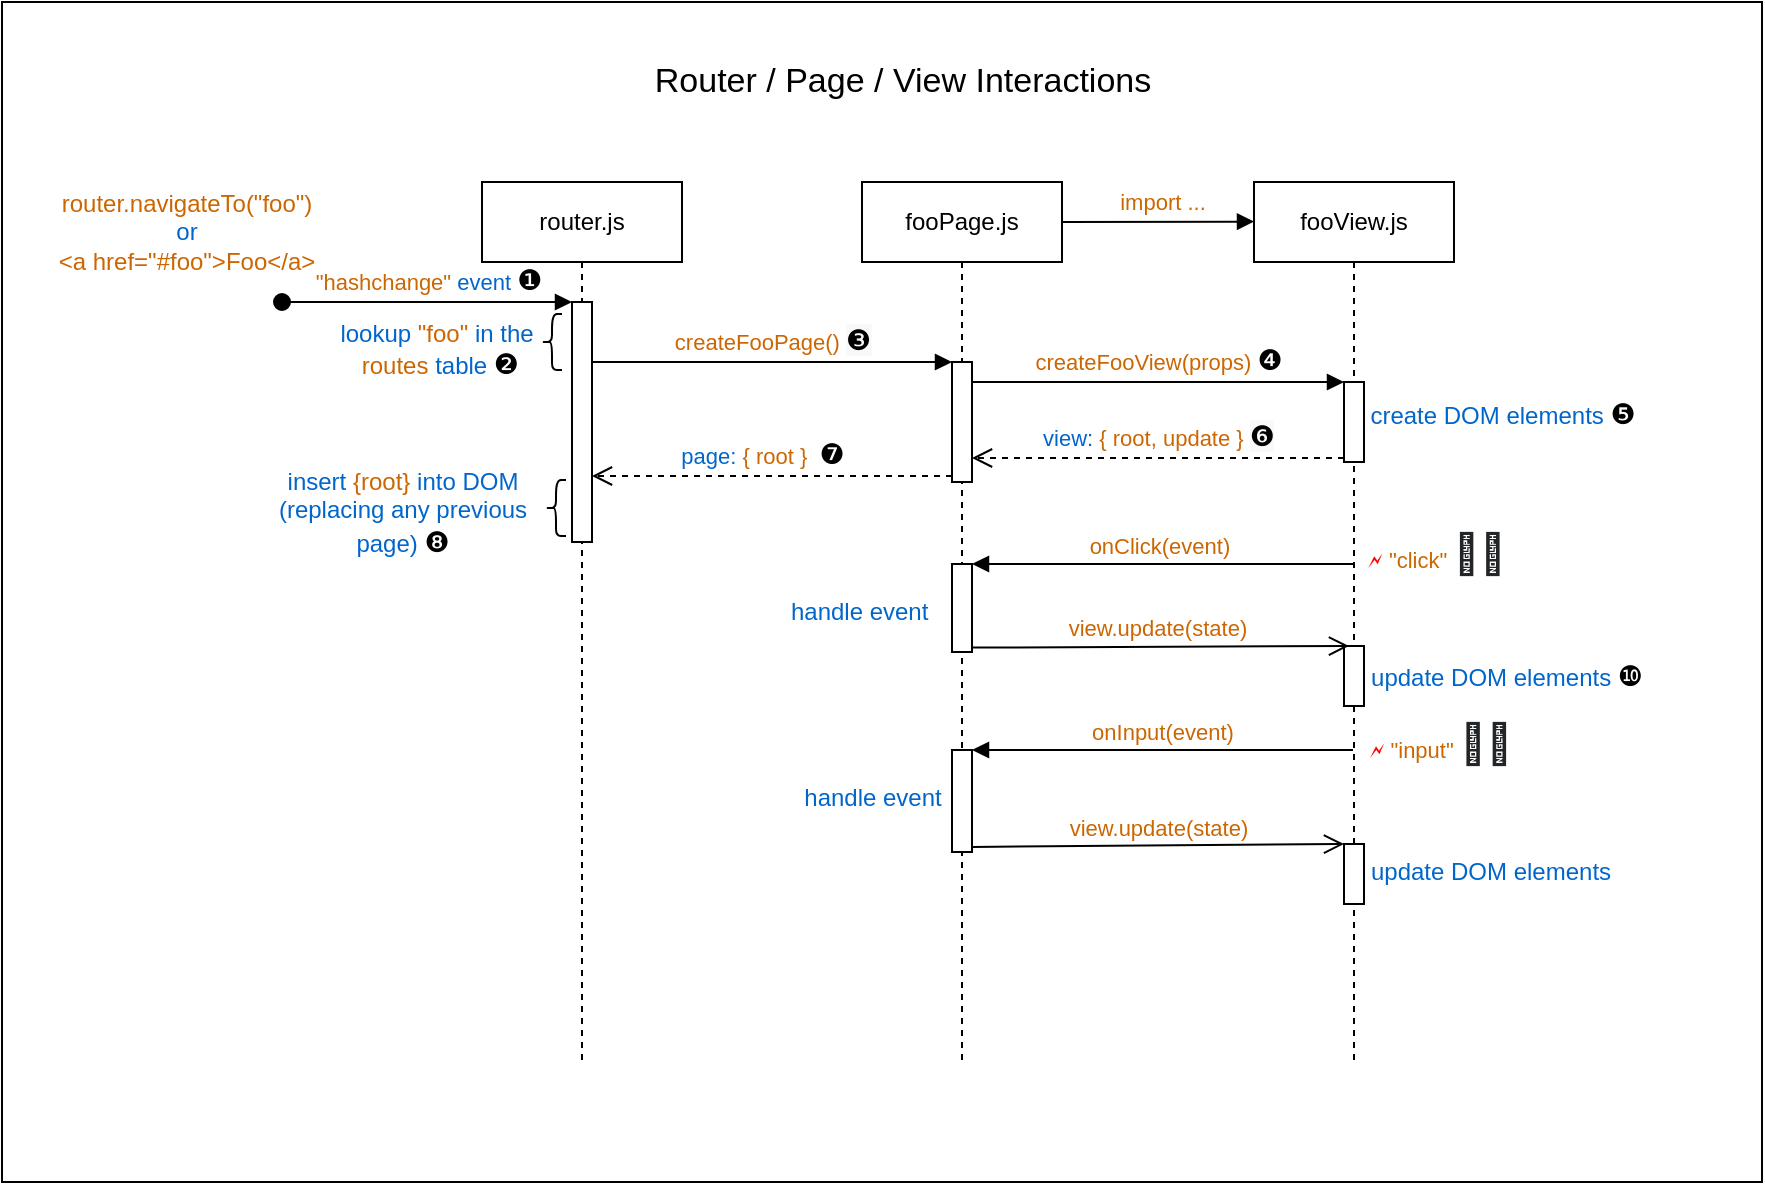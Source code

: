 <mxfile version="18.0.1" type="device"><diagram id="hFT0l50FGTM8IRVNL0n2" name="Page-1"><mxGraphModel dx="1375" dy="811" grid="1" gridSize="10" guides="1" tooltips="1" connect="1" arrows="1" fold="1" page="1" pageScale="1" pageWidth="1169" pageHeight="827" math="0" shadow="0"><root><mxCell id="0"/><mxCell id="1" parent="0"/><mxCell id="d380ivgPnymrnlAmOq_i-31" value="" style="rounded=0;whiteSpace=wrap;html=1;fontColor=#0066CC;" parent="1" vertex="1"><mxGeometry x="145" y="140" width="880" height="590" as="geometry"/></mxCell><mxCell id="ynehHtsgB5LrogKj6uvE-44" value="createFooView(props)" style="html=1;verticalAlign=bottom;endArrow=block;entryX=0;entryY=0;rounded=0;" parent="1" edge="1"><mxGeometry relative="1" as="geometry"><mxPoint x="505" y="130" as="sourcePoint"/></mxGeometry></mxCell><mxCell id="ynehHtsgB5LrogKj6uvE-45" value="{ root, update }" style="html=1;verticalAlign=bottom;endArrow=open;dashed=1;endSize=8;exitX=0;exitY=0.95;rounded=0;" parent="1" edge="1"><mxGeometry relative="1" as="geometry"><mxPoint x="505" y="177.5" as="targetPoint"/></mxGeometry></mxCell><mxCell id="ynehHtsgB5LrogKj6uvE-46" value="&lt;font color=&quot;#cc6600&quot;&gt;&quot;hashchange&quot;&lt;/font&gt; &lt;font color=&quot;#0066cc&quot;&gt;event&amp;nbsp;&lt;/font&gt;&lt;span style=&quot;font-size: 14px;&quot;&gt;❶&lt;/span&gt;" style="html=1;verticalAlign=bottom;startArrow=oval;startFill=1;endArrow=block;startSize=8;rounded=0;entryX=0;entryY=0;entryDx=0;entryDy=0;entryPerimeter=0;" parent="1" target="d380ivgPnymrnlAmOq_i-2" edge="1"><mxGeometry width="60" relative="1" as="geometry"><mxPoint x="285" y="290" as="sourcePoint"/><mxPoint x="425" y="290" as="targetPoint"/></mxGeometry></mxCell><mxCell id="d380ivgPnymrnlAmOq_i-1" value="router.js" style="shape=umlLifeline;perimeter=lifelinePerimeter;whiteSpace=wrap;html=1;container=1;collapsible=0;recursiveResize=0;outlineConnect=0;" parent="1" vertex="1"><mxGeometry x="385" y="230" width="100" height="440" as="geometry"/></mxCell><mxCell id="d380ivgPnymrnlAmOq_i-2" value="" style="html=1;points=[];perimeter=orthogonalPerimeter;" parent="d380ivgPnymrnlAmOq_i-1" vertex="1"><mxGeometry x="45" y="60" width="10" height="120" as="geometry"/></mxCell><mxCell id="d380ivgPnymrnlAmOq_i-3" value="fooPage.js" style="shape=umlLifeline;perimeter=lifelinePerimeter;whiteSpace=wrap;html=1;container=1;collapsible=0;recursiveResize=0;outlineConnect=0;" parent="1" vertex="1"><mxGeometry x="575" y="230" width="100" height="440" as="geometry"/></mxCell><mxCell id="d380ivgPnymrnlAmOq_i-4" value="&lt;font color=&quot;#0066cc&quot;&gt;handle event&amp;nbsp;&lt;/font&gt;" style="text;html=1;resizable=0;autosize=1;align=center;verticalAlign=middle;points=[];fillColor=none;strokeColor=none;rounded=0;" parent="d380ivgPnymrnlAmOq_i-3" vertex="1"><mxGeometry x="-45" y="205" width="90" height="20" as="geometry"/></mxCell><mxCell id="d380ivgPnymrnlAmOq_i-5" value="&lt;font color=&quot;#0066cc&quot;&gt;handle event&lt;/font&gt;" style="text;html=1;resizable=0;autosize=1;align=center;verticalAlign=middle;points=[];fillColor=none;strokeColor=none;rounded=0;" parent="d380ivgPnymrnlAmOq_i-3" vertex="1"><mxGeometry x="-35" y="298" width="80" height="20" as="geometry"/></mxCell><mxCell id="d380ivgPnymrnlAmOq_i-6" value="" style="html=1;points=[];perimeter=orthogonalPerimeter;" parent="d380ivgPnymrnlAmOq_i-3" vertex="1"><mxGeometry x="45" y="191" width="10" height="44" as="geometry"/></mxCell><mxCell id="d380ivgPnymrnlAmOq_i-7" value="" style="html=1;points=[];perimeter=orthogonalPerimeter;" parent="d380ivgPnymrnlAmOq_i-3" vertex="1"><mxGeometry x="45" y="284" width="10" height="51" as="geometry"/></mxCell><mxCell id="d380ivgPnymrnlAmOq_i-8" value="" style="html=1;points=[];perimeter=orthogonalPerimeter;" parent="d380ivgPnymrnlAmOq_i-3" vertex="1"><mxGeometry x="45" y="90" width="10" height="60" as="geometry"/></mxCell><mxCell id="d380ivgPnymrnlAmOq_i-9" value="fooView.js" style="shape=umlLifeline;perimeter=lifelinePerimeter;whiteSpace=wrap;html=1;container=1;collapsible=0;recursiveResize=0;outlineConnect=0;" parent="1" vertex="1"><mxGeometry x="771" y="230" width="100" height="440" as="geometry"/></mxCell><mxCell id="d380ivgPnymrnlAmOq_i-10" value="" style="rounded=0;whiteSpace=wrap;html=1;" parent="d380ivgPnymrnlAmOq_i-9" vertex="1"><mxGeometry x="45" y="232" width="10" height="30" as="geometry"/></mxCell><mxCell id="d380ivgPnymrnlAmOq_i-11" value="" style="rounded=0;whiteSpace=wrap;html=1;" parent="d380ivgPnymrnlAmOq_i-9" vertex="1"><mxGeometry x="45" y="331" width="10" height="30" as="geometry"/></mxCell><mxCell id="d380ivgPnymrnlAmOq_i-12" value="" style="html=1;points=[];perimeter=orthogonalPerimeter;" parent="d380ivgPnymrnlAmOq_i-9" vertex="1"><mxGeometry x="45" y="100" width="10" height="40" as="geometry"/></mxCell><mxCell id="d380ivgPnymrnlAmOq_i-13" value="&lt;font color=&quot;#0066cc&quot;&gt;update DOM elements&amp;nbsp;&lt;/font&gt;&lt;font style=&quot;font-size: 14px;&quot;&gt;❿&lt;/font&gt;" style="text;html=1;resizable=0;autosize=1;align=center;verticalAlign=middle;points=[];fillColor=none;strokeColor=none;rounded=0;" parent="1" vertex="1"><mxGeometry x="822" y="467" width="150" height="20" as="geometry"/></mxCell><mxCell id="d380ivgPnymrnlAmOq_i-14" value="&lt;font color=&quot;#0066cc&quot;&gt;update DOM elements&lt;/font&gt;" style="text;html=1;resizable=0;autosize=1;align=center;verticalAlign=middle;points=[];fillColor=none;strokeColor=none;rounded=0;" parent="1" vertex="1"><mxGeometry x="819" y="565" width="140" height="20" as="geometry"/></mxCell><mxCell id="d380ivgPnymrnlAmOq_i-15" value="&lt;font color=&quot;#cc6600&quot;&gt;view.update(state)&amp;nbsp;&lt;/font&gt;" style="html=1;verticalAlign=bottom;endArrow=open;endSize=8;exitX=1;exitY=0.95;rounded=0;entryX=0.25;entryY=0;entryDx=0;entryDy=0;" parent="1" source="d380ivgPnymrnlAmOq_i-6" target="d380ivgPnymrnlAmOq_i-10" edge="1"><mxGeometry relative="1" as="geometry"><mxPoint x="815" y="473" as="targetPoint"/></mxGeometry></mxCell><mxCell id="d380ivgPnymrnlAmOq_i-16" value="&lt;font color=&quot;#cc6600&quot;&gt;onClick(event)&lt;/font&gt;&lt;font color=&quot;#0066cc&quot;&gt;&amp;nbsp;&lt;/font&gt;" style="html=1;verticalAlign=bottom;endArrow=block;entryX=1;entryY=0;rounded=0;" parent="1" target="d380ivgPnymrnlAmOq_i-6" edge="1"><mxGeometry relative="1" as="geometry"><mxPoint x="820.5" y="421" as="sourcePoint"/></mxGeometry></mxCell><mxCell id="d380ivgPnymrnlAmOq_i-17" value="&lt;font color=&quot;#cc6600&quot;&gt;view.update(state)&lt;/font&gt;" style="html=1;verticalAlign=bottom;endArrow=open;endSize=8;exitX=1;exitY=0.95;rounded=0;entryX=0;entryY=0;entryDx=0;entryDy=0;" parent="1" source="d380ivgPnymrnlAmOq_i-7" target="d380ivgPnymrnlAmOq_i-11" edge="1"><mxGeometry relative="1" as="geometry"><mxPoint x="815" y="572" as="targetPoint"/></mxGeometry></mxCell><mxCell id="d380ivgPnymrnlAmOq_i-18" value="&lt;span style=&quot;color: rgb(204, 102, 0);&quot;&gt;onInput(event)&lt;/span&gt;" style="html=1;verticalAlign=bottom;endArrow=block;entryX=1;entryY=0;rounded=0;" parent="1" target="d380ivgPnymrnlAmOq_i-7" edge="1"><mxGeometry relative="1" as="geometry"><mxPoint x="820.5" y="514" as="sourcePoint"/></mxGeometry></mxCell><mxCell id="d380ivgPnymrnlAmOq_i-19" value="&lt;font color=&quot;#cc6600&quot;&gt;createFooPage()&amp;nbsp;&lt;/font&gt;&lt;span style=&quot;font-size: 14px; background-color: rgb(248, 249, 250);&quot;&gt;❸&lt;/span&gt;" style="html=1;verticalAlign=bottom;endArrow=block;entryX=0;entryY=0;rounded=0;" parent="1" source="d380ivgPnymrnlAmOq_i-2" target="d380ivgPnymrnlAmOq_i-8" edge="1"><mxGeometry relative="1" as="geometry"><mxPoint x="455" y="310" as="sourcePoint"/></mxGeometry></mxCell><mxCell id="d380ivgPnymrnlAmOq_i-20" value="&lt;font color=&quot;#0066cc&quot;&gt;page:&lt;/font&gt;&lt;font color=&quot;#cc6600&quot;&gt; { root }&amp;nbsp;&amp;nbsp;&lt;/font&gt;&lt;span style=&quot;font-size: 14px;&quot;&gt;❼&lt;/span&gt;" style="html=1;verticalAlign=bottom;endArrow=open;dashed=1;endSize=8;exitX=0;exitY=0.95;rounded=0;" parent="1" source="d380ivgPnymrnlAmOq_i-8" target="d380ivgPnymrnlAmOq_i-2" edge="1"><mxGeometry x="0.056" relative="1" as="geometry"><mxPoint x="455" y="386" as="targetPoint"/><mxPoint as="offset"/></mxGeometry></mxCell><mxCell id="d380ivgPnymrnlAmOq_i-21" value="&lt;font color=&quot;#cc6600&quot;&gt;createFooView(props)&amp;nbsp;&lt;/font&gt;&lt;span style=&quot;font-size: 14px;&quot;&gt;❹&lt;/span&gt;" style="html=1;verticalAlign=bottom;endArrow=block;entryX=0;entryY=0;rounded=0;" parent="1" source="d380ivgPnymrnlAmOq_i-8" target="d380ivgPnymrnlAmOq_i-12" edge="1"><mxGeometry relative="1" as="geometry"><mxPoint x="635" y="330" as="sourcePoint"/></mxGeometry></mxCell><mxCell id="d380ivgPnymrnlAmOq_i-22" value="&lt;font color=&quot;#0066cc&quot;&gt;view:&lt;/font&gt;&lt;font color=&quot;#cc6600&quot;&gt; { root, update }&amp;nbsp;&lt;/font&gt;&lt;span style=&quot;font-size: 14px; background-color: rgb(248, 249, 250);&quot;&gt;❻&lt;/span&gt;" style="html=1;verticalAlign=bottom;endArrow=open;dashed=1;endSize=8;exitX=0;exitY=0.95;rounded=0;" parent="1" source="d380ivgPnymrnlAmOq_i-12" target="d380ivgPnymrnlAmOq_i-8" edge="1"><mxGeometry relative="1" as="geometry"><mxPoint x="635" y="378" as="targetPoint"/></mxGeometry></mxCell><mxCell id="d380ivgPnymrnlAmOq_i-24" value="&lt;span style=&quot;color: rgb(0, 0, 0); font-family: &amp;quot;Times New Roman&amp;quot;; font-size: medium;&quot;&gt;&amp;nbsp;&lt;/span&gt;&lt;font color=&quot;#cc6600&quot; face=&quot;Helvetica&quot;&gt;import ...&lt;/font&gt;" style="html=1;verticalAlign=bottom;endArrow=block;rounded=0;fontFamily=Lucida Console;fontColor=#994C00;entryX=0.14;entryY=0.045;entryDx=0;entryDy=0;entryPerimeter=0;" parent="1" edge="1"><mxGeometry width="80" relative="1" as="geometry"><mxPoint x="675" y="250" as="sourcePoint"/><mxPoint x="771" y="249.8" as="targetPoint"/></mxGeometry></mxCell><mxCell id="d380ivgPnymrnlAmOq_i-25" value="&lt;font color=&quot;#0066cc&quot;&gt;create DOM elements&amp;nbsp;&lt;/font&gt;&lt;span style=&quot;font-size: 14px; background-color: rgb(255, 255, 255);&quot;&gt;❺&lt;/span&gt;" style="text;html=1;resizable=0;autosize=1;align=center;verticalAlign=middle;points=[];fillColor=none;strokeColor=none;rounded=0;" parent="1" vertex="1"><mxGeometry x="820" y="336" width="150" height="20" as="geometry"/></mxCell><mxCell id="d380ivgPnymrnlAmOq_i-26" value="&lt;font color=&quot;#0066cc&quot;&gt;insert &lt;/font&gt;&lt;font color=&quot;#cc6600&quot;&gt;{root}&lt;/font&gt;&lt;font color=&quot;#0066cc&quot;&gt; into DOM&lt;br&gt;(replacing any previous&lt;br&gt;page)&amp;nbsp;&lt;/font&gt;&lt;span style=&quot;font-size: 14px;&quot;&gt;❽&lt;br&gt;&lt;/span&gt;" style="text;html=1;resizable=0;autosize=1;align=center;verticalAlign=middle;points=[];fillColor=none;strokeColor=none;rounded=0;" parent="1" vertex="1"><mxGeometry x="275" y="370" width="140" height="50" as="geometry"/></mxCell><mxCell id="d380ivgPnymrnlAmOq_i-27" value="&lt;font style=&quot;font-size: 17px;&quot; color=&quot;#000000&quot;&gt;Router / Page / View Interactions&lt;/font&gt;" style="text;html=1;resizable=0;autosize=1;align=center;verticalAlign=middle;points=[];fillColor=none;strokeColor=none;rounded=0;fontFamily=Helvetica;fontSize=14;fontColor=#CC6600;" parent="1" vertex="1"><mxGeometry x="465" y="170" width="260" height="20" as="geometry"/></mxCell><mxCell id="d380ivgPnymrnlAmOq_i-28" value="&lt;span style=&quot;color: rgb(255, 0, 0); font-size: 11px; background-color: rgb(255, 255, 255);&quot;&gt;🗲 &lt;/span&gt;&lt;span style=&quot;font-size: 11px; background-color: rgb(255, 255, 255);&quot;&gt;&lt;font color=&quot;#cc6600&quot;&gt;&quot;click&quot;&lt;/font&gt;&lt;font color=&quot;#0066cc&quot;&gt;&amp;nbsp;&lt;/font&gt;&lt;/span&gt;&lt;span style=&quot;color: rgb(35, 38, 41); font-family: -apple-system, BlinkMacSystemFont, &amp;quot;Segoe UI Adjusted&amp;quot;, &amp;quot;Segoe UI&amp;quot;, &amp;quot;Liberation Sans&amp;quot;, sans-serif; text-align: left;&quot;&gt;&lt;font style=&quot;font-size: 20px;&quot;&gt;👩‍💻&lt;/font&gt;&lt;/span&gt;" style="text;html=1;resizable=0;autosize=1;align=center;verticalAlign=middle;points=[];fillColor=none;strokeColor=none;rounded=0;fontFamily=Helvetica;fontSize=17;fontColor=#000000;" parent="1" vertex="1"><mxGeometry x="817" y="401" width="90" height="30" as="geometry"/></mxCell><mxCell id="d380ivgPnymrnlAmOq_i-29" value="&lt;div style=&quot;text-align: left;&quot;&gt;&lt;span style=&quot;color: rgb(255, 0, 0); font-size: 11px; background-color: rgb(255, 255, 255);&quot;&gt;🗲 &lt;/span&gt;&lt;span style=&quot;background-color: rgb(255, 255, 255);&quot;&gt;&lt;font style=&quot;font-size: 11px;&quot; color=&quot;#cc6600&quot;&gt;&quot;input&quot;&amp;nbsp;&lt;/font&gt;&lt;/span&gt;&lt;span style=&quot;color: rgb(35, 38, 41); font-family: -apple-system, BlinkMacSystemFont, &amp;quot;Segoe UI Adjusted&amp;quot;, &amp;quot;Segoe UI&amp;quot;, &amp;quot;Liberation Sans&amp;quot;, sans-serif; background-color: initial;&quot;&gt;&lt;font style=&quot;font-size: 20px;&quot;&gt;👩‍💻&lt;/font&gt;&lt;/span&gt;&lt;/div&gt;" style="text;html=1;resizable=0;autosize=1;align=center;verticalAlign=middle;points=[];fillColor=none;strokeColor=none;rounded=0;fontFamily=Helvetica;fontSize=17;fontColor=#000000;" parent="1" vertex="1"><mxGeometry x="819" y="496" width="90" height="30" as="geometry"/></mxCell><mxCell id="d380ivgPnymrnlAmOq_i-30" value="&lt;font color=&quot;#cc6600&quot;&gt;router.navigateTo(&quot;foo&quot;)&lt;/font&gt;&lt;br&gt;or&lt;br&gt;&lt;font color=&quot;#cc6600&quot;&gt;&amp;lt;a href=&quot;#foo&quot;&amp;gt;Foo&amp;lt;/a&amp;gt;&lt;/font&gt;" style="text;html=1;resizable=0;autosize=1;align=center;verticalAlign=middle;points=[];fillColor=none;strokeColor=none;rounded=0;fontColor=#0066CC;" parent="1" vertex="1"><mxGeometry x="167" y="230" width="140" height="50" as="geometry"/></mxCell><mxCell id="d380ivgPnymrnlAmOq_i-32" value="lookup &lt;font color=&quot;#cc6600&quot;&gt;&quot;foo&quot;&lt;/font&gt; in the&lt;br&gt;&amp;nbsp;&lt;font color=&quot;#cc6600&quot;&gt;routes &lt;/font&gt;table&amp;nbsp;&lt;span style=&quot;color: rgb(0, 0, 0); font-size: 14px; background-color: rgb(255, 255, 255);&quot;&gt;❷&lt;/span&gt;" style="text;html=1;resizable=0;autosize=1;align=center;verticalAlign=middle;points=[];fillColor=none;strokeColor=none;rounded=0;fontColor=#0066CC;" parent="1" vertex="1"><mxGeometry x="307" y="299" width="110" height="30" as="geometry"/></mxCell><mxCell id="d380ivgPnymrnlAmOq_i-33" value="" style="shape=curlyBracket;whiteSpace=wrap;html=1;rounded=1;fontColor=#CC6600;" parent="1" vertex="1"><mxGeometry x="415" y="296" width="10" height="28" as="geometry"/></mxCell><mxCell id="d380ivgPnymrnlAmOq_i-37" value="" style="shape=curlyBracket;whiteSpace=wrap;html=1;rounded=1;fontColor=#CC6600;" parent="1" vertex="1"><mxGeometry x="417" y="379" width="10" height="28" as="geometry"/></mxCell></root></mxGraphModel></diagram></mxfile>